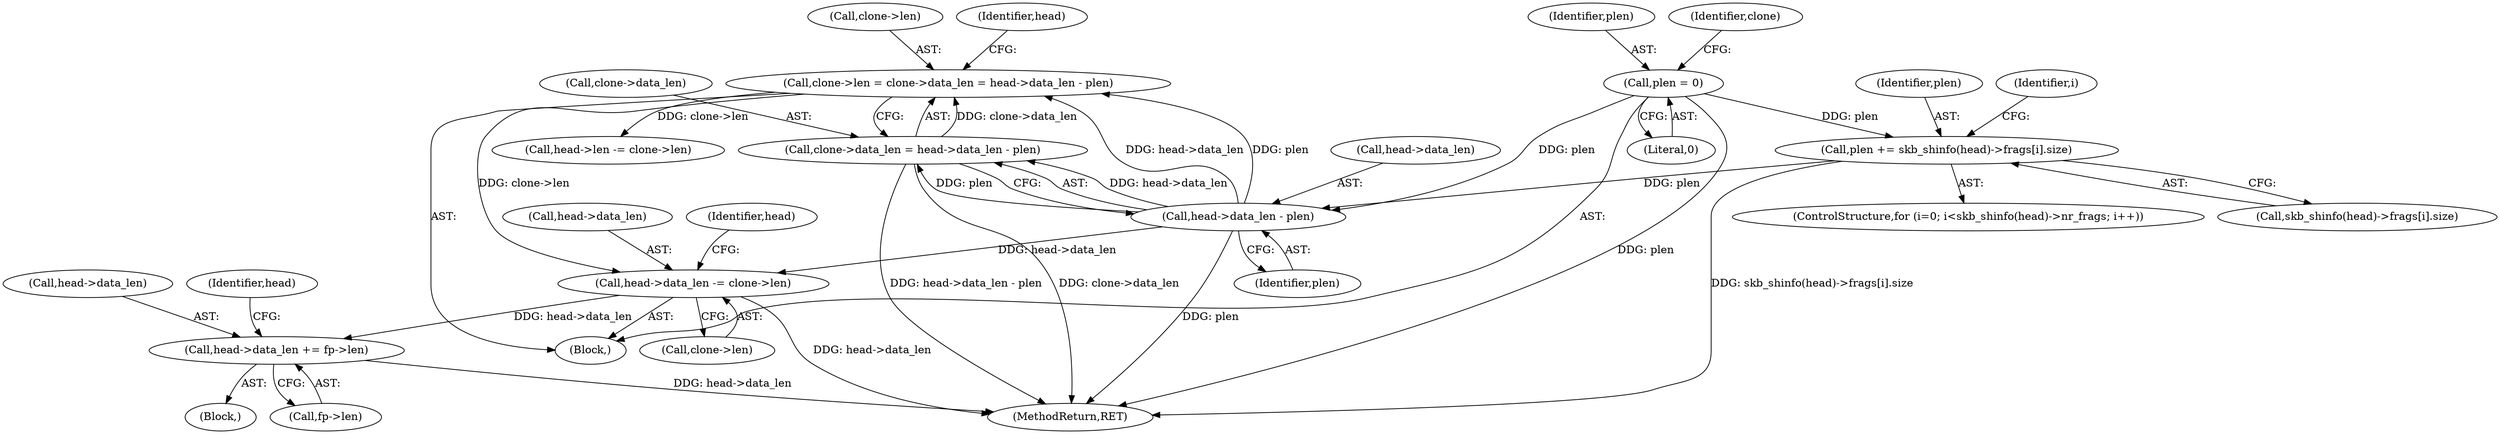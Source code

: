 digraph "0_linux_9e2dcf72023d1447f09c47d77c99b0c49659e5ce_0@pointer" {
"1000378" [label="(Call,head->data_len += fp->len)"];
"1000256" [label="(Call,head->data_len -= clone->len)"];
"1000243" [label="(Call,clone->len = clone->data_len = head->data_len - plen)"];
"1000247" [label="(Call,clone->data_len = head->data_len - plen)"];
"1000251" [label="(Call,head->data_len - plen)"];
"1000183" [label="(Call,plen = 0)"];
"1000233" [label="(Call,plen += skb_shinfo(head)->frags[i].size)"];
"1000379" [label="(Call,head->data_len)"];
"1000185" [label="(Literal,0)"];
"1000179" [label="(Block,)"];
"1000233" [label="(Call,plen += skb_shinfo(head)->frags[i].size)"];
"1000382" [label="(Call,fp->len)"];
"1000183" [label="(Call,plen = 0)"];
"1000255" [label="(Identifier,plen)"];
"1000232" [label="(Identifier,i)"];
"1000234" [label="(Identifier,plen)"];
"1000221" [label="(ControlStructure,for (i=0; i<skb_shinfo(head)->nr_frags; i++))"];
"1000251" [label="(Call,head->data_len - plen)"];
"1000265" [label="(Identifier,head)"];
"1000248" [label="(Call,clone->data_len)"];
"1000554" [label="(MethodReturn,RET)"];
"1000235" [label="(Call,skb_shinfo(head)->frags[i].size)"];
"1000378" [label="(Call,head->data_len += fp->len)"];
"1000263" [label="(Call,head->len -= clone->len)"];
"1000260" [label="(Call,clone->len)"];
"1000184" [label="(Identifier,plen)"];
"1000244" [label="(Call,clone->len)"];
"1000256" [label="(Call,head->data_len -= clone->len)"];
"1000377" [label="(Block,)"];
"1000252" [label="(Call,head->data_len)"];
"1000387" [label="(Identifier,head)"];
"1000243" [label="(Call,clone->len = clone->data_len = head->data_len - plen)"];
"1000257" [label="(Call,head->data_len)"];
"1000189" [label="(Identifier,clone)"];
"1000247" [label="(Call,clone->data_len = head->data_len - plen)"];
"1000258" [label="(Identifier,head)"];
"1000378" -> "1000377"  [label="AST: "];
"1000378" -> "1000382"  [label="CFG: "];
"1000379" -> "1000378"  [label="AST: "];
"1000382" -> "1000378"  [label="AST: "];
"1000387" -> "1000378"  [label="CFG: "];
"1000378" -> "1000554"  [label="DDG: head->data_len"];
"1000256" -> "1000378"  [label="DDG: head->data_len"];
"1000256" -> "1000179"  [label="AST: "];
"1000256" -> "1000260"  [label="CFG: "];
"1000257" -> "1000256"  [label="AST: "];
"1000260" -> "1000256"  [label="AST: "];
"1000265" -> "1000256"  [label="CFG: "];
"1000256" -> "1000554"  [label="DDG: head->data_len"];
"1000243" -> "1000256"  [label="DDG: clone->len"];
"1000251" -> "1000256"  [label="DDG: head->data_len"];
"1000243" -> "1000179"  [label="AST: "];
"1000243" -> "1000247"  [label="CFG: "];
"1000244" -> "1000243"  [label="AST: "];
"1000247" -> "1000243"  [label="AST: "];
"1000258" -> "1000243"  [label="CFG: "];
"1000247" -> "1000243"  [label="DDG: clone->data_len"];
"1000251" -> "1000243"  [label="DDG: head->data_len"];
"1000251" -> "1000243"  [label="DDG: plen"];
"1000243" -> "1000263"  [label="DDG: clone->len"];
"1000247" -> "1000251"  [label="CFG: "];
"1000248" -> "1000247"  [label="AST: "];
"1000251" -> "1000247"  [label="AST: "];
"1000247" -> "1000554"  [label="DDG: clone->data_len"];
"1000247" -> "1000554"  [label="DDG: head->data_len - plen"];
"1000251" -> "1000247"  [label="DDG: head->data_len"];
"1000251" -> "1000247"  [label="DDG: plen"];
"1000251" -> "1000255"  [label="CFG: "];
"1000252" -> "1000251"  [label="AST: "];
"1000255" -> "1000251"  [label="AST: "];
"1000251" -> "1000554"  [label="DDG: plen"];
"1000183" -> "1000251"  [label="DDG: plen"];
"1000233" -> "1000251"  [label="DDG: plen"];
"1000183" -> "1000179"  [label="AST: "];
"1000183" -> "1000185"  [label="CFG: "];
"1000184" -> "1000183"  [label="AST: "];
"1000185" -> "1000183"  [label="AST: "];
"1000189" -> "1000183"  [label="CFG: "];
"1000183" -> "1000554"  [label="DDG: plen"];
"1000183" -> "1000233"  [label="DDG: plen"];
"1000233" -> "1000221"  [label="AST: "];
"1000233" -> "1000235"  [label="CFG: "];
"1000234" -> "1000233"  [label="AST: "];
"1000235" -> "1000233"  [label="AST: "];
"1000232" -> "1000233"  [label="CFG: "];
"1000233" -> "1000554"  [label="DDG: skb_shinfo(head)->frags[i].size"];
}
